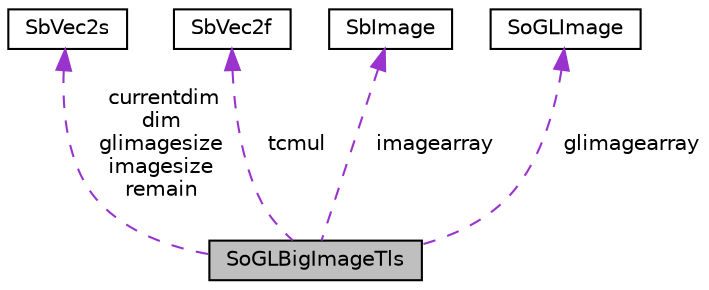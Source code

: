 digraph "SoGLBigImageTls"
{
 // LATEX_PDF_SIZE
  edge [fontname="Helvetica",fontsize="10",labelfontname="Helvetica",labelfontsize="10"];
  node [fontname="Helvetica",fontsize="10",shape=record];
  Node1 [label="SoGLBigImageTls",height=0.2,width=0.4,color="black", fillcolor="grey75", style="filled", fontcolor="black",tooltip=" "];
  Node2 -> Node1 [dir="back",color="darkorchid3",fontsize="10",style="dashed",label=" currentdim\ndim\nglimagesize\nimagesize\nremain" ,fontname="Helvetica"];
  Node2 [label="SbVec2s",height=0.2,width=0.4,color="black", fillcolor="white", style="filled",URL="$classSbVec2s.html",tooltip="The SbVec2s class is a 2 dimensional vector with short integer coordinates."];
  Node3 -> Node1 [dir="back",color="darkorchid3",fontsize="10",style="dashed",label=" tcmul" ,fontname="Helvetica"];
  Node3 [label="SbVec2f",height=0.2,width=0.4,color="black", fillcolor="white", style="filled",URL="$classSbVec2f.html",tooltip="The SbVec2f class is a 2 dimensional vector with floating point coordinates."];
  Node4 -> Node1 [dir="back",color="darkorchid3",fontsize="10",style="dashed",label=" imagearray" ,fontname="Helvetica"];
  Node4 [label="SbImage",height=0.2,width=0.4,color="black", fillcolor="white", style="filled",URL="$classSbImage.html",tooltip="The SbImage class is an abstract data type for 2D and 3D images."];
  Node5 -> Node1 [dir="back",color="darkorchid3",fontsize="10",style="dashed",label=" glimagearray" ,fontname="Helvetica"];
  Node5 [label="SoGLImage",height=0.2,width=0.4,color="black", fillcolor="white", style="filled",URL="$classSoGLImage.html",tooltip="The SoGLImage class is used to handle OpenGL 2D/3D textures."];
}
